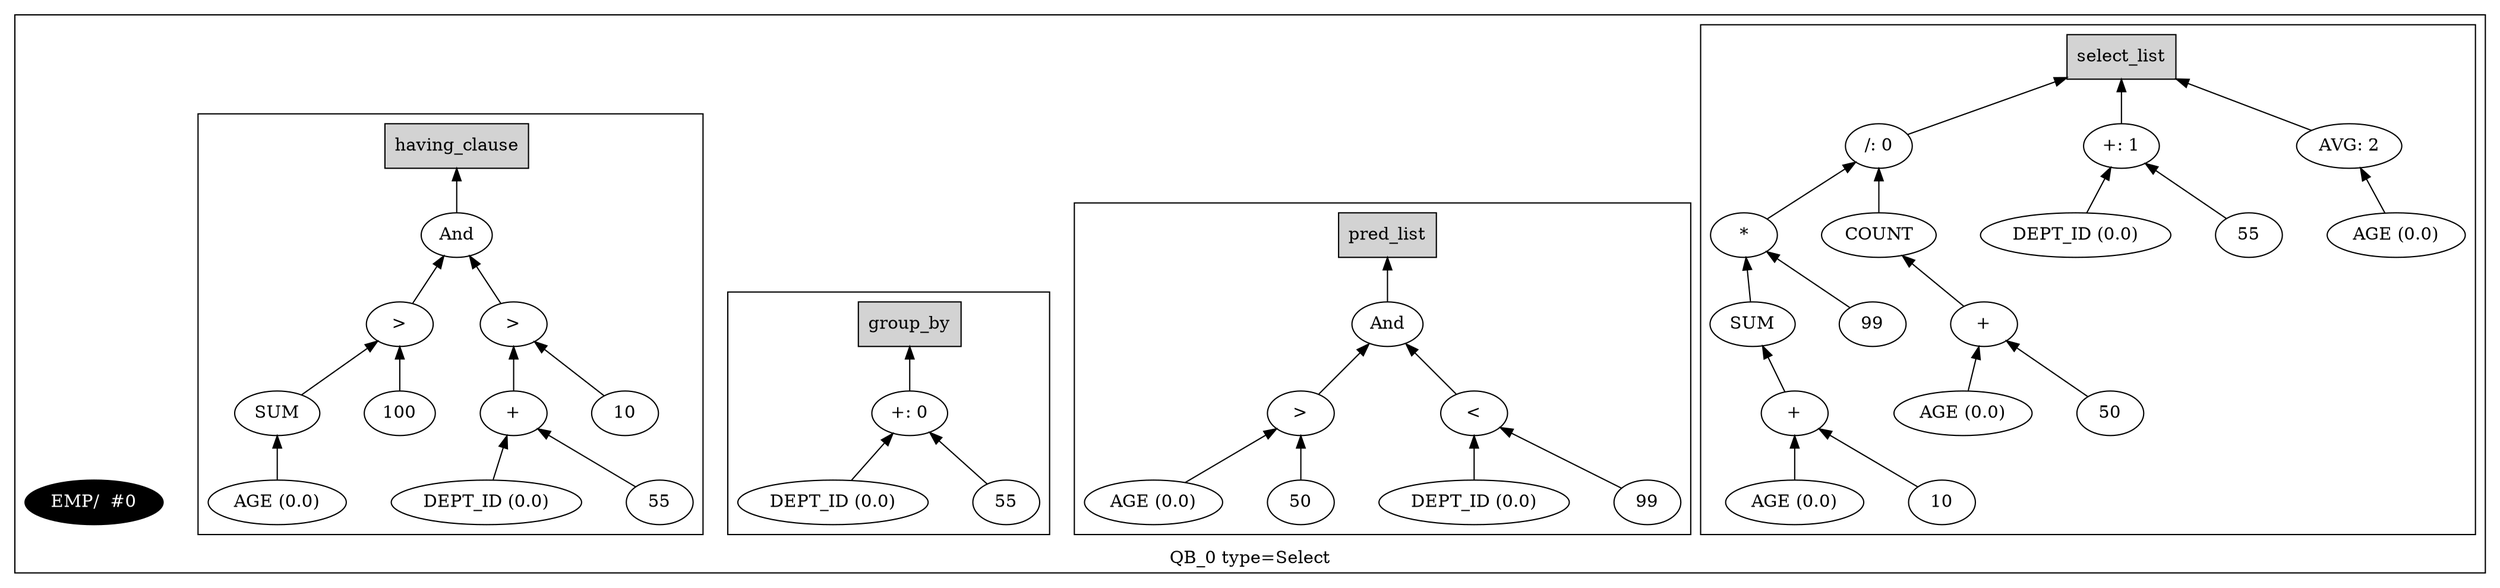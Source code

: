 digraph example1 {
    rankdir=BT;
    nodesep=0.5;
    ordering="in";
  subgraph cluster_QB_0 {
    "QB_0_selectlist"[label="select_list",shape=box,style=filled];
  subgraph cluster_select_listQB_0 {
    exprnodeExprKey11v1[label="/: 0"];
    exprnodeExprKey6v1 -> exprnodeExprKey11v1;
    exprnodeExprKey6v1[label="*"];
    exprnodeExprKey4v1 -> exprnodeExprKey6v1;
    exprnodeExprKey4v1[label="SUM"];
    exprnodeExprKey3v1 -> exprnodeExprKey4v1;
    exprnodeExprKey3v1[label="+"];
    exprnodeExprKey1v1 -> exprnodeExprKey3v1;
    exprnodeExprKey1v1[label="AGE (0.0)"];
    exprnodeExprKey2v1 -> exprnodeExprKey3v1;
    exprnodeExprKey2v1[label="10"];
    exprnodeExprKey5v1 -> exprnodeExprKey6v1;
    exprnodeExprKey5v1[label="99"];
    exprnodeExprKey10v1 -> exprnodeExprKey11v1;
    exprnodeExprKey10v1[label="COUNT"];
    exprnodeExprKey9v1 -> exprnodeExprKey10v1;
    exprnodeExprKey9v1[label="+"];
    exprnodeExprKey7v1 -> exprnodeExprKey9v1;
    exprnodeExprKey7v1[label="AGE (0.0)"];
    exprnodeExprKey8v1 -> exprnodeExprKey9v1;
    exprnodeExprKey8v1[label="50"];
    exprnodeExprKey11v1 -> "QB_0_selectlist";
    exprnodeExprKey14v1[label="+: 1"];
    exprnodeExprKey12v1 -> exprnodeExprKey14v1;
    exprnodeExprKey12v1[label="DEPT_ID (0.0)"];
    exprnodeExprKey13v1 -> exprnodeExprKey14v1;
    exprnodeExprKey13v1[label="55"];
    exprnodeExprKey14v1 -> "QB_0_selectlist";
    exprnodeExprKey16v1[label="AVG: 2"];
    exprnodeExprKey15v1 -> exprnodeExprKey16v1;
    exprnodeExprKey15v1[label="AGE (0.0)"];
    exprnodeExprKey16v1 -> "QB_0_selectlist";
}
    "QUN_0"[label="EMP/  #0", fillcolor=black, fontcolor=white, style=filled]
  subgraph cluster_pred_listQB_0 {
    exprnodeExprKey23v1[label="And"];
    exprnodeExprKey19v1 -> exprnodeExprKey23v1;
    exprnodeExprKey19v1[label=">"];
    exprnodeExprKey17v1 -> exprnodeExprKey19v1;
    exprnodeExprKey17v1[label="AGE (0.0)"];
    exprnodeExprKey18v1 -> exprnodeExprKey19v1;
    exprnodeExprKey18v1[label="50"];
    exprnodeExprKey22v1 -> exprnodeExprKey23v1;
    exprnodeExprKey22v1[label="<"];
    exprnodeExprKey20v1 -> exprnodeExprKey22v1;
    exprnodeExprKey20v1[label="DEPT_ID (0.0)"];
    exprnodeExprKey21v1 -> exprnodeExprKey22v1;
    exprnodeExprKey21v1[label="99"];
    exprnodeExprKey23v1 -> QB_0_pred_list;
    "QB_0_pred_list"[label="pred_list",shape=box,style=filled];
}
  subgraph cluster_group_byQB_0 {
    "QB_0_group_by"[label="group_by",shape=box,style=filled];
    exprnodeExprKey26v1[label="+: 0"];
    exprnodeExprKey24v1 -> exprnodeExprKey26v1;
    exprnodeExprKey24v1[label="DEPT_ID (0.0)"];
    exprnodeExprKey25v1 -> exprnodeExprKey26v1;
    exprnodeExprKey25v1[label="55"];
    exprnodeExprKey26v1 -> "QB_0_group_by";
}
  subgraph cluster_having_clauseQB_0 {
    exprnodeExprKey36v1[label="And"];
    exprnodeExprKey30v1 -> exprnodeExprKey36v1;
    exprnodeExprKey30v1[label=">"];
    exprnodeExprKey28v1 -> exprnodeExprKey30v1;
    exprnodeExprKey28v1[label="SUM"];
    exprnodeExprKey27v1 -> exprnodeExprKey28v1;
    exprnodeExprKey27v1[label="AGE (0.0)"];
    exprnodeExprKey29v1 -> exprnodeExprKey30v1;
    exprnodeExprKey29v1[label="100"];
    exprnodeExprKey35v1 -> exprnodeExprKey36v1;
    exprnodeExprKey35v1[label=">"];
    exprnodeExprKey33v1 -> exprnodeExprKey35v1;
    exprnodeExprKey33v1[label="+"];
    exprnodeExprKey31v1 -> exprnodeExprKey33v1;
    exprnodeExprKey31v1[label="DEPT_ID (0.0)"];
    exprnodeExprKey32v1 -> exprnodeExprKey33v1;
    exprnodeExprKey32v1[label="55"];
    exprnodeExprKey34v1 -> exprnodeExprKey35v1;
    exprnodeExprKey34v1[label="10"];
    exprnodeExprKey36v1 -> QB_0_having_clause;
    "QB_0_having_clause"[label="having_clause",shape=box,style=filled];
}
    label = "QB_0 type=Select";
}
}

